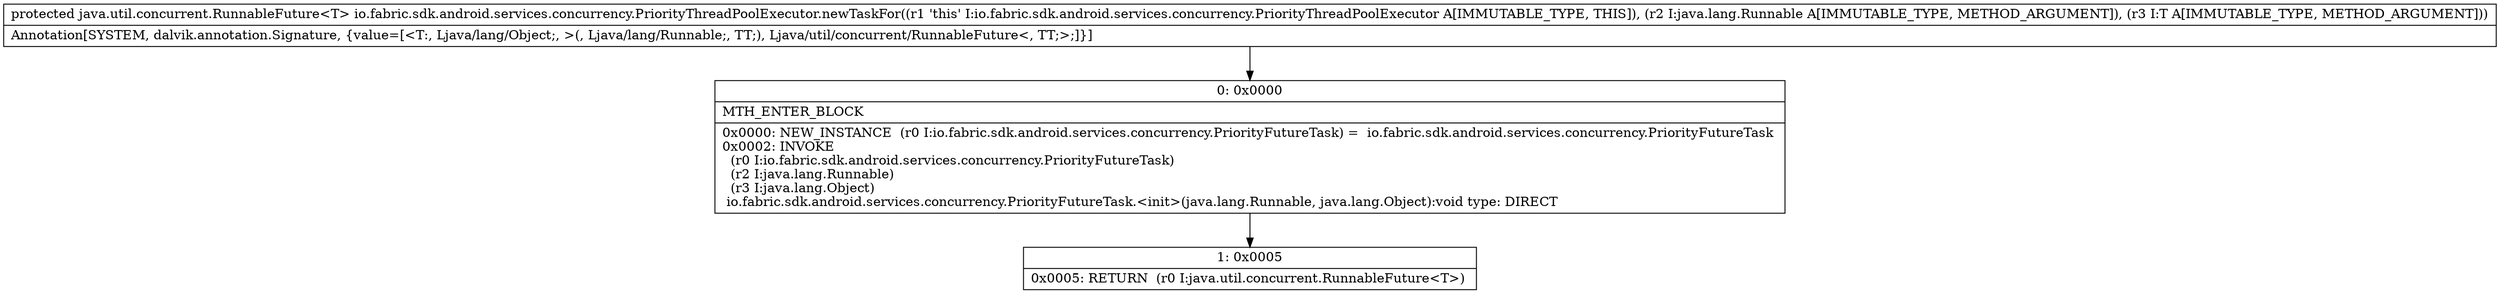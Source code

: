 digraph "CFG forio.fabric.sdk.android.services.concurrency.PriorityThreadPoolExecutor.newTaskFor(Ljava\/lang\/Runnable;Ljava\/lang\/Object;)Ljava\/util\/concurrent\/RunnableFuture;" {
Node_0 [shape=record,label="{0\:\ 0x0000|MTH_ENTER_BLOCK\l|0x0000: NEW_INSTANCE  (r0 I:io.fabric.sdk.android.services.concurrency.PriorityFutureTask) =  io.fabric.sdk.android.services.concurrency.PriorityFutureTask \l0x0002: INVOKE  \l  (r0 I:io.fabric.sdk.android.services.concurrency.PriorityFutureTask)\l  (r2 I:java.lang.Runnable)\l  (r3 I:java.lang.Object)\l io.fabric.sdk.android.services.concurrency.PriorityFutureTask.\<init\>(java.lang.Runnable, java.lang.Object):void type: DIRECT \l}"];
Node_1 [shape=record,label="{1\:\ 0x0005|0x0005: RETURN  (r0 I:java.util.concurrent.RunnableFuture\<T\>) \l}"];
MethodNode[shape=record,label="{protected java.util.concurrent.RunnableFuture\<T\> io.fabric.sdk.android.services.concurrency.PriorityThreadPoolExecutor.newTaskFor((r1 'this' I:io.fabric.sdk.android.services.concurrency.PriorityThreadPoolExecutor A[IMMUTABLE_TYPE, THIS]), (r2 I:java.lang.Runnable A[IMMUTABLE_TYPE, METHOD_ARGUMENT]), (r3 I:T A[IMMUTABLE_TYPE, METHOD_ARGUMENT]))  | Annotation[SYSTEM, dalvik.annotation.Signature, \{value=[\<T:, Ljava\/lang\/Object;, \>(, Ljava\/lang\/Runnable;, TT;), Ljava\/util\/concurrent\/RunnableFuture\<, TT;\>;]\}]\l}"];
MethodNode -> Node_0;
Node_0 -> Node_1;
}

